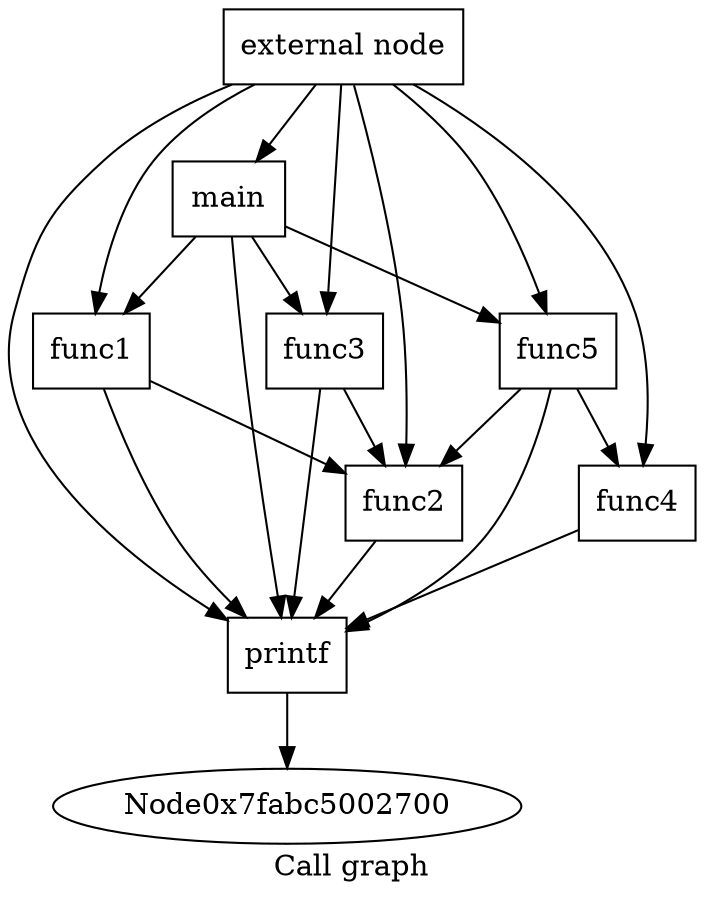 digraph "Call graph" {
	label="Call graph";

	Node0x7fabc5002450 [shape=record,label="{external node}"];
	Node0x7fabc5002450 -> Node0x7fabc50016c0;
	Node0x7fabc5002450 -> Node0x7fabc50015d0;
	Node0x7fabc5002450 -> Node0x7fabc5001770;
	Node0x7fabc5002450 -> Node0x7fabc5001010;
	Node0x7fabc5002450 -> Node0x7fabc5000bd0;
	Node0x7fabc5002450 -> Node0x7fabc5004ae0;
	Node0x7fabc5002450 -> Node0x7fabc5000020;
	Node0x7fabc50016c0 [shape=record,label="{main}"];
	Node0x7fabc50016c0 -> Node0x7fabc5001770;
	Node0x7fabc50016c0 -> Node0x7fabc5000bd0;
	Node0x7fabc50016c0 -> Node0x7fabc5000020;
	Node0x7fabc50016c0 -> Node0x7fabc50015d0;
	Node0x7fabc5001770 [shape=record,label="{func1}"];
	Node0x7fabc5001770 -> Node0x7fabc50015d0;
	Node0x7fabc5001770 -> Node0x7fabc5001010;
	Node0x7fabc5000bd0 [shape=record,label="{func3}"];
	Node0x7fabc5000bd0 -> Node0x7fabc50015d0;
	Node0x7fabc5000bd0 -> Node0x7fabc5001010;
	Node0x7fabc5000020 [shape=record,label="{func5}"];
	Node0x7fabc5000020 -> Node0x7fabc50015d0;
	Node0x7fabc5000020 -> Node0x7fabc5001010;
	Node0x7fabc5000020 -> Node0x7fabc5004ae0;
	Node0x7fabc50015d0 [shape=record,label="{printf}"];
	Node0x7fabc50015d0 -> Node0x7fabc5002700;
	Node0x7fabc5001010 [shape=record,label="{func2}"];
	Node0x7fabc5001010 -> Node0x7fabc50015d0;
	Node0x7fabc5004ae0 [shape=record,label="{func4}"];
	Node0x7fabc5004ae0 -> Node0x7fabc50015d0;
}
